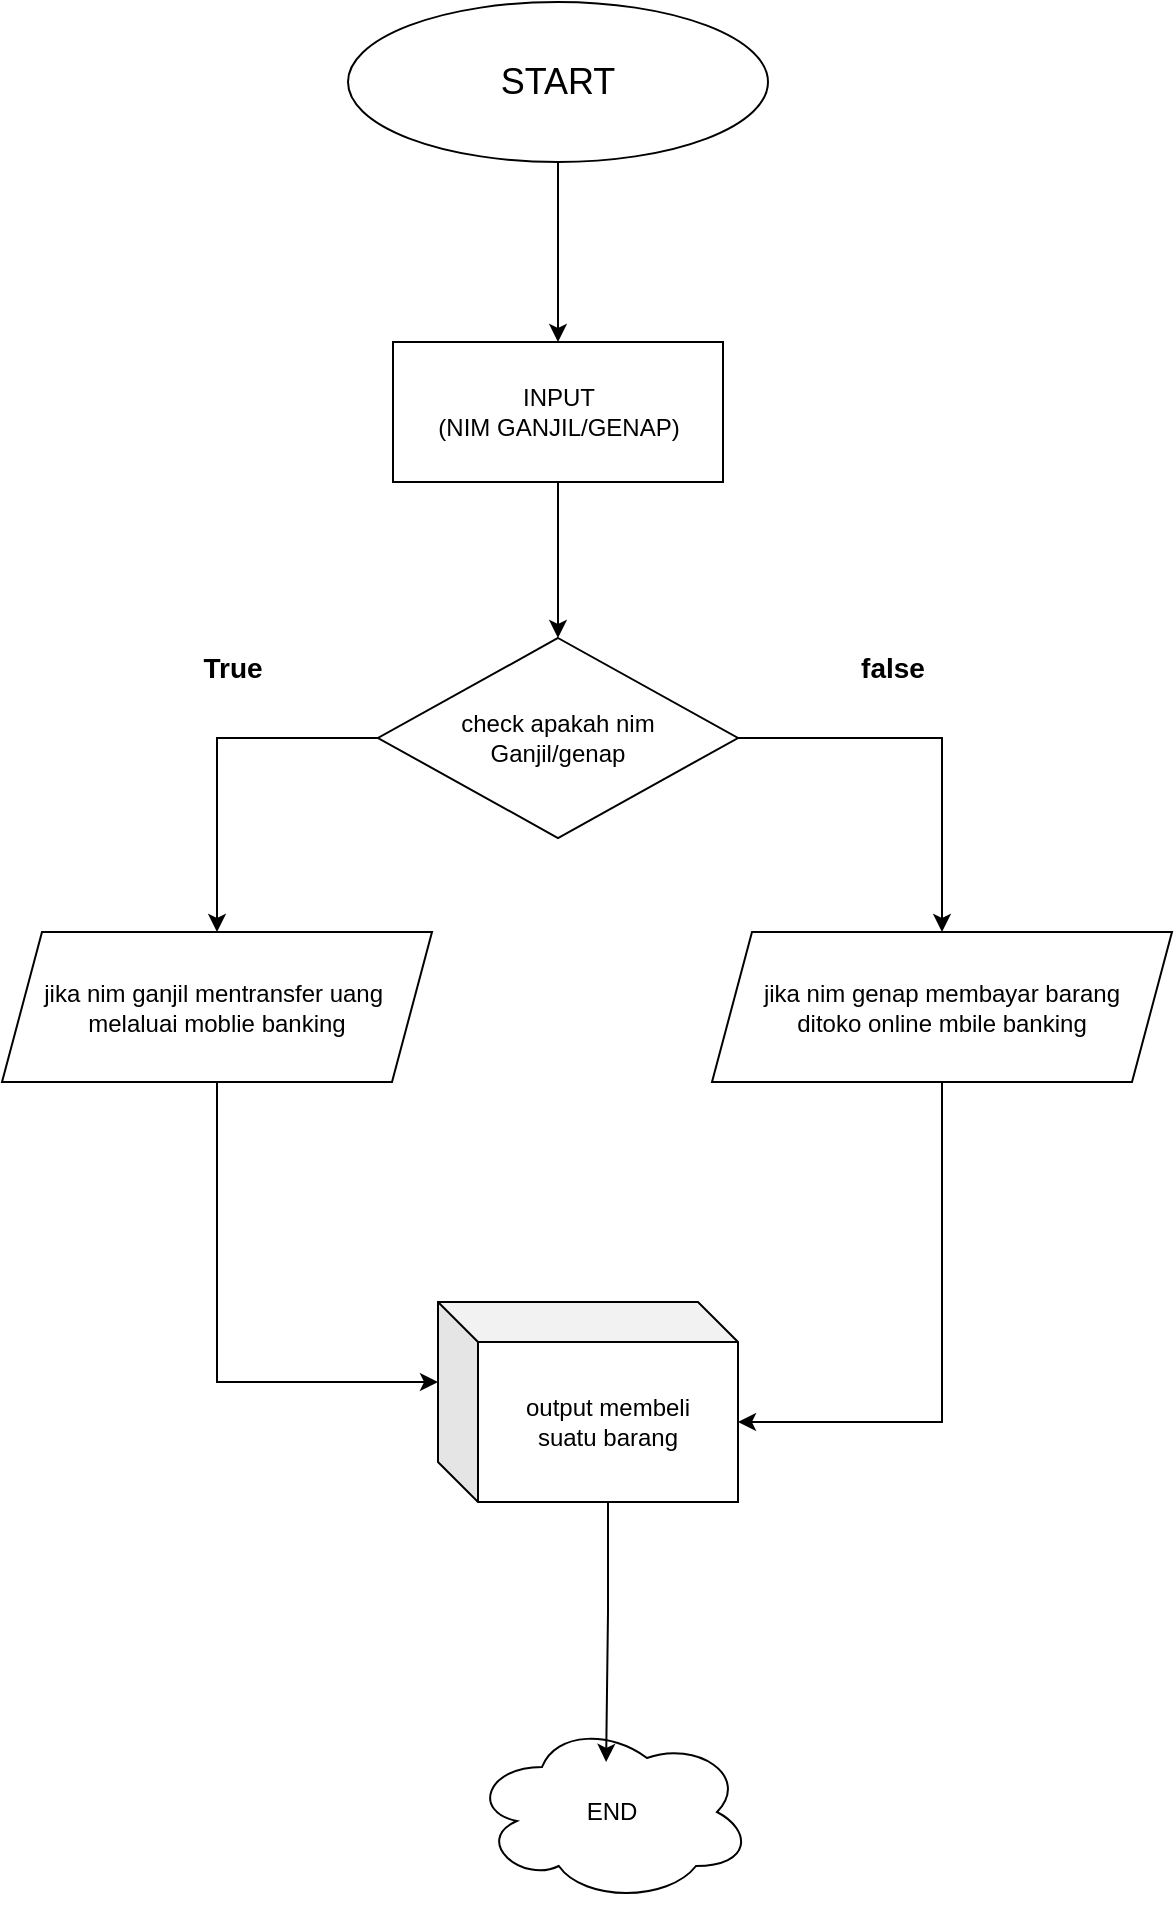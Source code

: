 <mxfile version="22.1.1" type="device">
  <diagram id="C5RBs43oDa-KdzZeNtuy" name="Page-1">
    <mxGraphModel dx="1120" dy="446" grid="1" gridSize="10" guides="1" tooltips="1" connect="1" arrows="1" fold="1" page="1" pageScale="1" pageWidth="827" pageHeight="1169" math="0" shadow="0">
      <root>
        <mxCell id="WIyWlLk6GJQsqaUBKTNV-0" />
        <mxCell id="WIyWlLk6GJQsqaUBKTNV-1" parent="WIyWlLk6GJQsqaUBKTNV-0" />
        <mxCell id="g7ahB9nPK3oas-ERIyQk-27" style="edgeStyle=orthogonalEdgeStyle;rounded=0;orthogonalLoop=1;jettySize=auto;html=1;exitX=0.5;exitY=1;exitDx=0;exitDy=0;entryX=0.5;entryY=0;entryDx=0;entryDy=0;" edge="1" parent="WIyWlLk6GJQsqaUBKTNV-1" source="g7ahB9nPK3oas-ERIyQk-0" target="g7ahB9nPK3oas-ERIyQk-1">
          <mxGeometry relative="1" as="geometry" />
        </mxCell>
        <mxCell id="g7ahB9nPK3oas-ERIyQk-0" value="&lt;font style=&quot;font-size: 18px;&quot;&gt;START&lt;/font&gt;" style="ellipse;whiteSpace=wrap;html=1;" vertex="1" parent="WIyWlLk6GJQsqaUBKTNV-1">
          <mxGeometry x="338" y="200" width="210" height="80" as="geometry" />
        </mxCell>
        <mxCell id="g7ahB9nPK3oas-ERIyQk-7" style="edgeStyle=orthogonalEdgeStyle;rounded=0;orthogonalLoop=1;jettySize=auto;html=1;exitX=0.5;exitY=1;exitDx=0;exitDy=0;" edge="1" parent="WIyWlLk6GJQsqaUBKTNV-1" source="g7ahB9nPK3oas-ERIyQk-1" target="g7ahB9nPK3oas-ERIyQk-2">
          <mxGeometry relative="1" as="geometry" />
        </mxCell>
        <mxCell id="g7ahB9nPK3oas-ERIyQk-1" value="INPUT&lt;br&gt;(NIM GANJIL/GENAP)" style="rounded=0;whiteSpace=wrap;html=1;" vertex="1" parent="WIyWlLk6GJQsqaUBKTNV-1">
          <mxGeometry x="360.5" y="370" width="165" height="70" as="geometry" />
        </mxCell>
        <mxCell id="g7ahB9nPK3oas-ERIyQk-8" style="edgeStyle=orthogonalEdgeStyle;rounded=0;orthogonalLoop=1;jettySize=auto;html=1;exitX=0;exitY=0.5;exitDx=0;exitDy=0;" edge="1" parent="WIyWlLk6GJQsqaUBKTNV-1" source="g7ahB9nPK3oas-ERIyQk-2" target="g7ahB9nPK3oas-ERIyQk-3">
          <mxGeometry relative="1" as="geometry" />
        </mxCell>
        <mxCell id="g7ahB9nPK3oas-ERIyQk-9" style="edgeStyle=orthogonalEdgeStyle;rounded=0;orthogonalLoop=1;jettySize=auto;html=1;exitX=1;exitY=0.5;exitDx=0;exitDy=0;" edge="1" parent="WIyWlLk6GJQsqaUBKTNV-1" source="g7ahB9nPK3oas-ERIyQk-2" target="g7ahB9nPK3oas-ERIyQk-4">
          <mxGeometry relative="1" as="geometry" />
        </mxCell>
        <mxCell id="g7ahB9nPK3oas-ERIyQk-2" value="check apakah nim &lt;br&gt;Ganjil/genap&lt;br&gt;" style="rhombus;whiteSpace=wrap;html=1;" vertex="1" parent="WIyWlLk6GJQsqaUBKTNV-1">
          <mxGeometry x="353" y="518" width="180" height="100" as="geometry" />
        </mxCell>
        <mxCell id="g7ahB9nPK3oas-ERIyQk-3" value="jika nim ganjil mentransfer uang&amp;nbsp;&lt;br&gt;melaluai moblie banking" style="shape=parallelogram;perimeter=parallelogramPerimeter;whiteSpace=wrap;html=1;fixedSize=1;" vertex="1" parent="WIyWlLk6GJQsqaUBKTNV-1">
          <mxGeometry x="165" y="665" width="215" height="75" as="geometry" />
        </mxCell>
        <mxCell id="g7ahB9nPK3oas-ERIyQk-4" value="jika nim genap membayar barang&lt;br&gt;ditoko online mbile banking" style="shape=parallelogram;perimeter=parallelogramPerimeter;whiteSpace=wrap;html=1;fixedSize=1;" vertex="1" parent="WIyWlLk6GJQsqaUBKTNV-1">
          <mxGeometry x="520" y="665" width="230" height="75" as="geometry" />
        </mxCell>
        <mxCell id="g7ahB9nPK3oas-ERIyQk-5" value="output membeli&lt;br&gt;suatu barang" style="shape=cube;whiteSpace=wrap;html=1;boundedLbl=1;backgroundOutline=1;darkOpacity=0.05;darkOpacity2=0.1;" vertex="1" parent="WIyWlLk6GJQsqaUBKTNV-1">
          <mxGeometry x="383" y="850" width="150" height="100" as="geometry" />
        </mxCell>
        <mxCell id="g7ahB9nPK3oas-ERIyQk-6" value="END" style="ellipse;shape=cloud;whiteSpace=wrap;html=1;" vertex="1" parent="WIyWlLk6GJQsqaUBKTNV-1">
          <mxGeometry x="400" y="1060" width="140" height="90" as="geometry" />
        </mxCell>
        <mxCell id="g7ahB9nPK3oas-ERIyQk-10" value="&lt;b&gt;&lt;font style=&quot;font-size: 14px;&quot;&gt;True&lt;/font&gt;&lt;/b&gt;" style="text;html=1;align=center;verticalAlign=middle;resizable=0;points=[];autosize=1;strokeColor=none;fillColor=none;" vertex="1" parent="WIyWlLk6GJQsqaUBKTNV-1">
          <mxGeometry x="255" y="518" width="50" height="30" as="geometry" />
        </mxCell>
        <mxCell id="g7ahB9nPK3oas-ERIyQk-11" value="&lt;b&gt;&lt;font style=&quot;font-size: 14px;&quot;&gt;false&lt;/font&gt;&lt;/b&gt;" style="text;html=1;align=center;verticalAlign=middle;resizable=0;points=[];autosize=1;strokeColor=none;fillColor=none;" vertex="1" parent="WIyWlLk6GJQsqaUBKTNV-1">
          <mxGeometry x="580" y="518" width="60" height="30" as="geometry" />
        </mxCell>
        <mxCell id="g7ahB9nPK3oas-ERIyQk-26" style="edgeStyle=orthogonalEdgeStyle;rounded=0;orthogonalLoop=1;jettySize=auto;html=1;exitX=0;exitY=0;exitDx=85;exitDy=100;exitPerimeter=0;entryX=0.479;entryY=0.222;entryDx=0;entryDy=0;entryPerimeter=0;" edge="1" parent="WIyWlLk6GJQsqaUBKTNV-1" source="g7ahB9nPK3oas-ERIyQk-5" target="g7ahB9nPK3oas-ERIyQk-6">
          <mxGeometry relative="1" as="geometry" />
        </mxCell>
        <mxCell id="g7ahB9nPK3oas-ERIyQk-28" style="edgeStyle=orthogonalEdgeStyle;rounded=0;orthogonalLoop=1;jettySize=auto;html=1;exitX=0.5;exitY=1;exitDx=0;exitDy=0;entryX=0;entryY=0;entryDx=0;entryDy=40;entryPerimeter=0;" edge="1" parent="WIyWlLk6GJQsqaUBKTNV-1" source="g7ahB9nPK3oas-ERIyQk-3" target="g7ahB9nPK3oas-ERIyQk-5">
          <mxGeometry relative="1" as="geometry" />
        </mxCell>
        <mxCell id="g7ahB9nPK3oas-ERIyQk-29" style="edgeStyle=orthogonalEdgeStyle;rounded=0;orthogonalLoop=1;jettySize=auto;html=1;exitX=0.5;exitY=1;exitDx=0;exitDy=0;entryX=0;entryY=0;entryDx=150;entryDy=60;entryPerimeter=0;" edge="1" parent="WIyWlLk6GJQsqaUBKTNV-1" source="g7ahB9nPK3oas-ERIyQk-4" target="g7ahB9nPK3oas-ERIyQk-5">
          <mxGeometry relative="1" as="geometry" />
        </mxCell>
      </root>
    </mxGraphModel>
  </diagram>
</mxfile>
